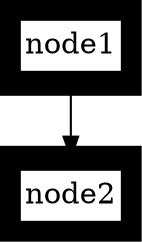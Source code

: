 digraph {
  splines=ortho;
  // Set the penwidth so large that the obstacles created by `makeObstacle` in
  // `lib/neatogen/neatosplines.c` overlap, and `_spline_edges` issues this
  // warning:
  //
  // "Warning: the bounding boxes of some nodes touch - falling back to straight line edges"
  //
  // This is admittedly a bit strange, but it is a way to determine that the
  // obstacles are created with penwith taken into account when
  // `splines=ortho`. Unlike the other testcases for #2168, we cannot use
  // compass ports since they do not work correctly when `splines=ortho`. In
  // the future, if the impact of the obstacles is better understood, it might
  // be possible to create a more intuitive test case.
  node [shape=box penwidth=12];
  node1 -> node2;
}
